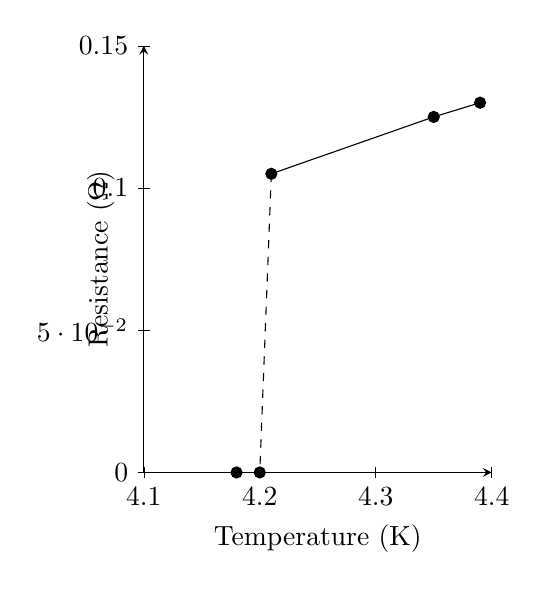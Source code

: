 \begin{tikzpicture}
	\begin{axis}[
			width=6cm,
			height=7cm,
			xlabel={Temperature (K)},
			ylabel={Resistance ($\Omega$)},
			y label style = {at={(axis description cs:-0.056,.5)},anchor=south},
			xmin=4.1,
			xmax=4.4,
			ymin=0,
			ymax=0.15,
			axis lines=left,
			tick style={black},
			no markers,
			samples=5
		]
		% Data points
		\addplot[only marks, mark=*] coordinates {
				(4.18, 0.0)
				(4.20, 0.0)
				(4.21, 0.105)
				(4.35, 0.125)
				(4.39, 0.130)
			};

		% Interpolation line
		\addplot[mark=*] coordinates {
				(4.21, 0.105)
				(4.35, 0.125)
				(4.39, 0.130)
			};

		\addplot[dashed, mark=*] coordinates {
				(4.21, 0.105)
				(4.20, 0.0)
			};
	\end{axis}
\end{tikzpicture}
